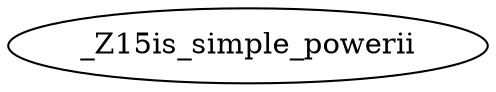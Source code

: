 digraph CallGraph {
    // Nodes
    _Z15is_simple_powerii [label="_Z15is_simple_powerii"];

    // Edges
}